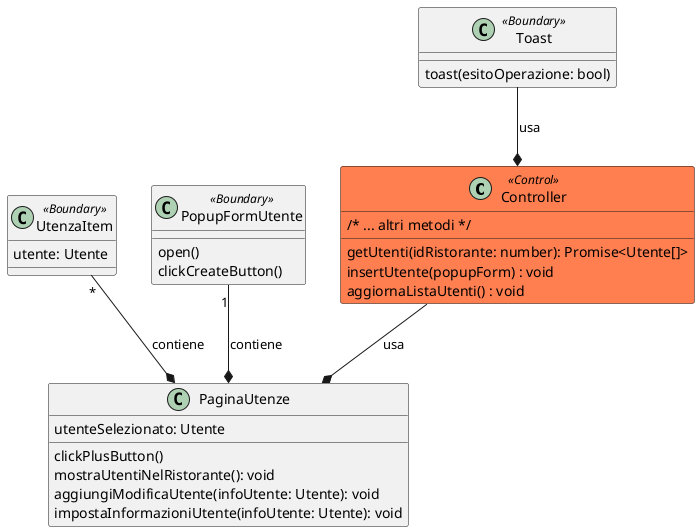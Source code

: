 @startuml


class Controller <<Control>> #coral{
  /* ... altri metodi */
  getUtenti(idRistorante: number): Promise<Utente[]>
  insertUtente(popupForm) : void
  aggiornaListaUtenti() : void
}

class PaginaUtenze {


  utenteSelezionato: Utente
  
  clickPlusButton()
  mostraUtentiNelRistorante(): void
  aggiungiModificaUtente(infoUtente: Utente): void


  impostaInformazioniUtente(infoUtente: Utente): void
}

class UtenzaItem <<Boundary>> {

	utente: Utente

}

class PopupFormUtente<<Boundary>> {

	open()
        clickCreateButton()
  

}


class Toast<<Boundary>> {
	toast(esitoOperazione: bool)
}

UtenzaItem "*"--* PaginaUtenze : contiene
Controller --* PaginaUtenze : usa
Toast --* Controller : usa
PopupFormUtente "1"--* PaginaUtenze : contiene
@enduml
